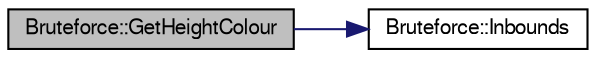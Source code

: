 digraph G
{
  bgcolor="transparent";
  edge [fontname="FreeSans",fontsize=10,labelfontname="FreeSans",labelfontsize=10];
  node [fontname="FreeSans",fontsize=10,shape=record];
  rankdir=LR;
  Node1 [label="Bruteforce::GetHeightColour",height=0.2,width=0.4,color="black", fillcolor="grey75", style="filled" fontcolor="black"];
  Node1 -> Node2 [color="midnightblue",fontsize=10,style="solid"];
  Node2 [label="Bruteforce::Inbounds",height=0.2,width=0.4,color="black",URL="$class_bruteforce.html#2b337f6ef80b5722a09f2e0c381923ff",tooltip="Checks if inbounds."];
}
